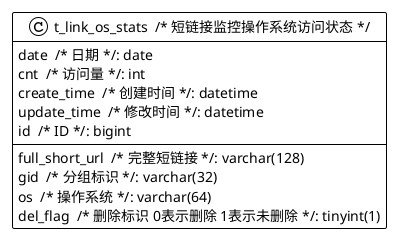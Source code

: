 @startuml

!theme plain
top to bottom direction
skinparam linetype ortho

class node0 as "t_link_os_stats  /* 短链接监控操作系统访问状态 */" {
   full_short_url  /* 完整短链接 */: varchar(128)
   gid  /* 分组标识 */: varchar(32)
   date  /* 日期 */: date
   cnt  /* 访问量 */: int
   os  /* 操作系统 */: varchar(64)
   create_time  /* 创建时间 */: datetime
   update_time  /* 修改时间 */: datetime
   del_flag  /* 删除标识 0表示删除 1表示未删除 */: tinyint(1)
   id  /* ID */: bigint
}

@enduml
